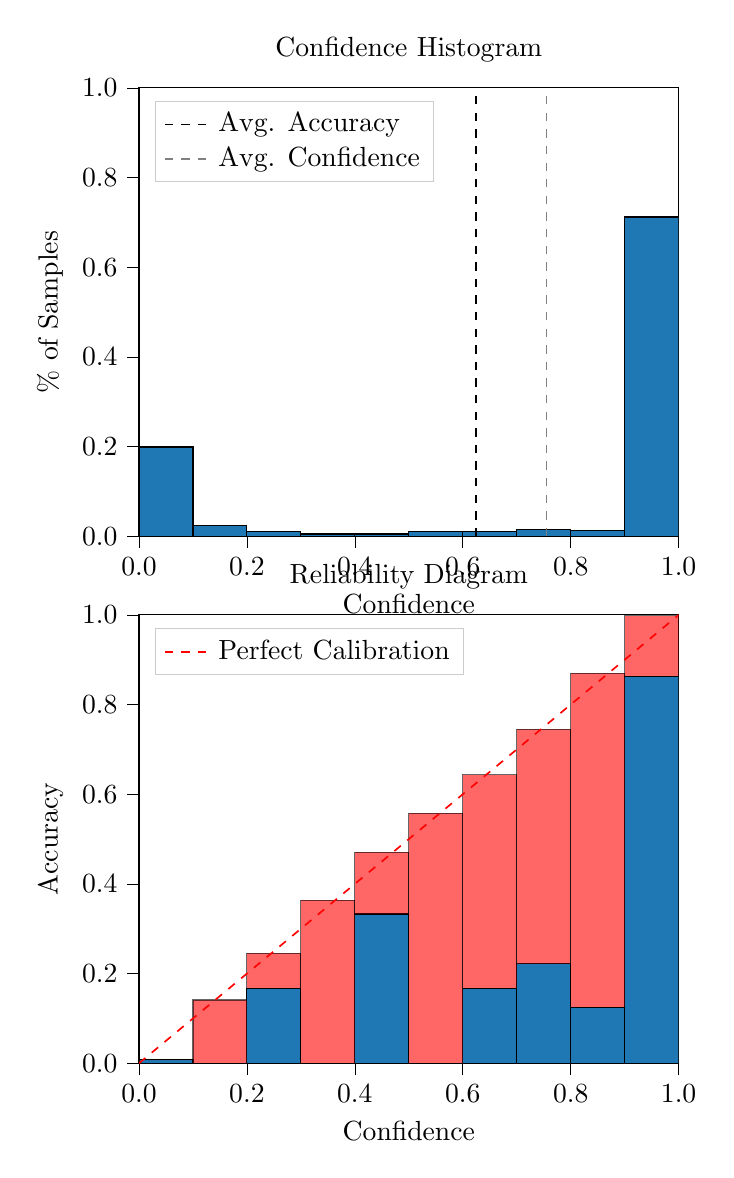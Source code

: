 % This file was created by tikzplotlib v0.9.8.
\begin{tikzpicture}

\definecolor{color0}{rgb}{0.122,0.467,0.706}

\begin{groupplot}[group style={group size=1 by 2}]
\nextgroupplot[
legend cell align={left},
legend style={
  fill opacity=0.8,
  draw opacity=1,
  text opacity=1,
  at={(0.03,0.97)},
  anchor=north west,
  draw=white!80!black
},
tick align=outside,
tick pos=left,
title={Confidence Histogram},
x grid style={white!69.02!black},
xlabel={Confidence},
xmin=0, xmax=1,
xtick style={color=black},
xtick={0,0.2,0.4,0.6,0.8,1},
xticklabels={0.0,0.2,0.4,0.6,0.8,1.0},
y grid style={white!69.02!black},
ylabel={\% of Samples},
ymin=0, ymax=1,
ytick style={color=black},
ytick={0,0.2,0.4,0.6,0.8,1},
yticklabels={0.0,0.2,0.4,0.6,0.8,1.0}
]
\draw[draw=black,fill=color0] (axis cs:-6.939e-18,0) rectangle (axis cs:0.1,0.199);
\draw[draw=black,fill=color0] (axis cs:0.1,0) rectangle (axis cs:0.2,0.024);
\draw[draw=black,fill=color0] (axis cs:0.2,0) rectangle (axis cs:0.3,0.01);
\draw[draw=black,fill=color0] (axis cs:0.3,0) rectangle (axis cs:0.4,0.005);
\draw[draw=black,fill=color0] (axis cs:0.4,0) rectangle (axis cs:0.5,0.005);
\draw[draw=black,fill=color0] (axis cs:0.5,0) rectangle (axis cs:0.6,0.01);
\draw[draw=black,fill=color0] (axis cs:0.6,0) rectangle (axis cs:0.7,0.01);
\draw[draw=black,fill=color0] (axis cs:0.7,0) rectangle (axis cs:0.8,0.014);
\draw[draw=black,fill=color0] (axis cs:0.8,0) rectangle (axis cs:0.9,0.013);
\draw[draw=black,fill=color0] (axis cs:0.9,0) rectangle (axis cs:1,0.712);
\addplot [semithick, black, dashed]
table {%
0.625 0
0.625 1
};
\addlegendentry{Avg. Accuracy}
\addplot [semithick, white!50.196!black, dashed]
table {%
0.755 0
0.755 1
};
\addlegendentry{Avg. Confidence}

\nextgroupplot[
legend cell align={left},
legend style={
  fill opacity=0.8,
  draw opacity=1,
  text opacity=1,
  at={(0.03,0.97)},
  anchor=north west,
  draw=white!80!black
},
tick align=outside,
tick pos=left,
title={Reliability Diagram},
x grid style={white!69.02!black},
xlabel={Confidence},
xmin=0, xmax=1,
xtick style={color=black},
xtick={0,0.2,0.4,0.6,0.8,1},
xticklabels={0.0,0.2,0.4,0.6,0.8,1.0},
y grid style={white!69.02!black},
ylabel={Accuracy},
ymin=0, ymax=1,
ytick style={color=black},
ytick={0,0.2,0.4,0.6,0.8,1},
yticklabels={0.0,0.2,0.4,0.6,0.8,1.0}
]
\draw[draw=black,fill=color0] (axis cs:-6.939e-18,0) rectangle (axis cs:0.1,0.008);
\draw[draw=black,fill=color0] (axis cs:0.1,0) rectangle (axis cs:0.2,0);
\draw[draw=black,fill=color0] (axis cs:0.2,0) rectangle (axis cs:0.3,0.167);
\draw[draw=black,fill=color0] (axis cs:0.3,0) rectangle (axis cs:0.4,0);
\draw[draw=black,fill=color0] (axis cs:0.4,0) rectangle (axis cs:0.5,0.333);
\draw[draw=black,fill=color0] (axis cs:0.5,0) rectangle (axis cs:0.6,0);
\draw[draw=black,fill=color0] (axis cs:0.6,0) rectangle (axis cs:0.7,0.167);
\draw[draw=black,fill=color0] (axis cs:0.7,0) rectangle (axis cs:0.8,0.222);
\draw[draw=black,fill=color0] (axis cs:0.8,0) rectangle (axis cs:0.9,0.125);
\draw[draw=black,fill=color0] (axis cs:0.9,0) rectangle (axis cs:1,0.863);
\draw[draw=black,fill=red,opacity=0.6] (axis cs:-6.939e-18,0.008) rectangle (axis cs:0.1,0.008);
\draw[draw=black,fill=red,opacity=0.6] (axis cs:0.1,0) rectangle (axis cs:0.2,0.141);
\draw[draw=black,fill=red,opacity=0.6] (axis cs:0.2,0.167) rectangle (axis cs:0.3,0.245);
\draw[draw=black,fill=red,opacity=0.6] (axis cs:0.3,0) rectangle (axis cs:0.4,0.364);
\draw[draw=black,fill=red,opacity=0.6] (axis cs:0.4,0.333) rectangle (axis cs:0.5,0.471);
\draw[draw=black,fill=red,opacity=0.6] (axis cs:0.5,0) rectangle (axis cs:0.6,0.558);
\draw[draw=black,fill=red,opacity=0.6] (axis cs:0.6,0.167) rectangle (axis cs:0.7,0.644);
\draw[draw=black,fill=red,opacity=0.6] (axis cs:0.7,0.222) rectangle (axis cs:0.8,0.745);
\draw[draw=black,fill=red,opacity=0.6] (axis cs:0.8,0.125) rectangle (axis cs:0.9,0.87);
\draw[draw=black,fill=red,opacity=0.6] (axis cs:0.9,0.863) rectangle (axis cs:1,0.998);
\addplot [semithick, red, dashed]
table {%
0 0
1 1
};
\addlegendentry{Perfect Calibration}
\end{groupplot}

\end{tikzpicture}
